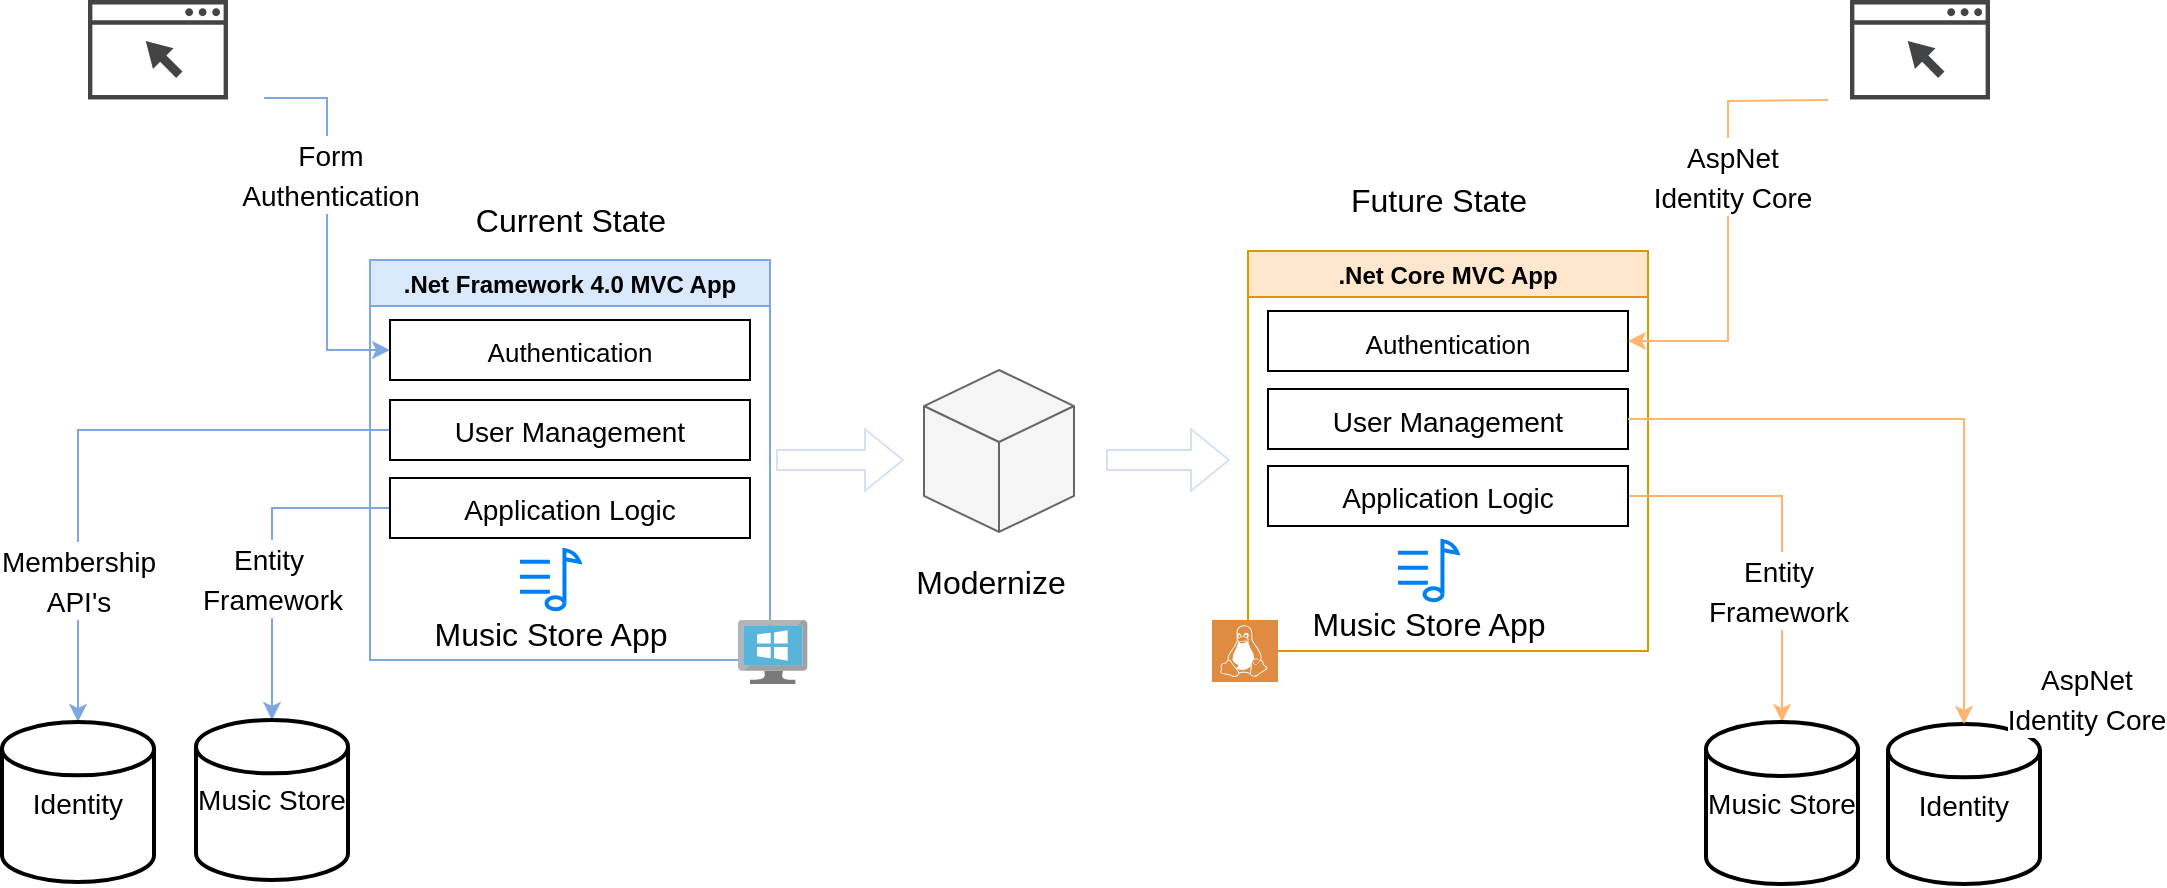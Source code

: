 <mxfile version="13.5.5" type="github">
  <diagram id="gPHuf9VsB1EnmT0cgGwY" name="Page-1">
    <mxGraphModel dx="1822" dy="794" grid="0" gridSize="10" guides="1" tooltips="1" connect="1" arrows="1" fold="1" page="0" pageScale="1" pageWidth="850" pageHeight="1100" background="none" math="0" shadow="0">
      <root>
        <mxCell id="0" />
        <mxCell id="1" parent="0" />
        <mxCell id="P4rQuA9o9oAKyjK2VUAx-17" value="" style="edgeStyle=orthogonalEdgeStyle;rounded=0;orthogonalLoop=1;jettySize=auto;html=1;fontSize=16;entryX=0.5;entryY=0;entryDx=0;entryDy=0;entryPerimeter=0;strokeColor=#7EA6E0;" edge="1" parent="1" source="P4rQuA9o9oAKyjK2VUAx-11" target="P4rQuA9o9oAKyjK2VUAx-20">
          <mxGeometry relative="1" as="geometry">
            <mxPoint x="35" y="420" as="targetPoint" />
          </mxGeometry>
        </mxCell>
        <mxCell id="P4rQuA9o9oAKyjK2VUAx-30" value="&lt;span style=&quot;font-size: 14px;&quot;&gt;Membership &lt;br&gt;API&#39;s&lt;/span&gt;" style="edgeLabel;html=1;align=center;verticalAlign=middle;resizable=0;points=[];fontSize=16;labelBackgroundColor=#ffffff;labelBorderColor=none;" vertex="1" connectable="0" parent="P4rQuA9o9oAKyjK2VUAx-17">
          <mxGeometry x="-0.066" y="44" relative="1" as="geometry">
            <mxPoint x="-15" y="30.85" as="offset" />
          </mxGeometry>
        </mxCell>
        <mxCell id="P4rQuA9o9oAKyjK2VUAx-56" value="" style="edgeStyle=orthogonalEdgeStyle;rounded=0;orthogonalLoop=1;jettySize=auto;html=1;startArrow=none;startFill=0;endArrow=classic;endFill=1;fontSize=16;fontColor=#000000;strokeColor=#D4E1F5;shape=flexArrow;" edge="1" parent="1">
          <mxGeometry relative="1" as="geometry">
            <mxPoint x="363" y="340" as="sourcePoint" />
            <mxPoint x="427" y="340" as="targetPoint" />
          </mxGeometry>
        </mxCell>
        <mxCell id="P4rQuA9o9oAKyjK2VUAx-2" value=".Net Framework 4.0 MVC App" style="swimlane;fillColor=#dae8fc;strokeColor=#7EA6E0;" vertex="1" parent="1">
          <mxGeometry x="160" y="240" width="200" height="200" as="geometry">
            <mxRectangle x="135" y="240" width="160" height="23" as="alternateBounds" />
          </mxGeometry>
        </mxCell>
        <mxCell id="P4rQuA9o9oAKyjK2VUAx-10" value="&lt;font style=&quot;font-size: 13px&quot;&gt;Authentication&lt;/font&gt;" style="rounded=0;whiteSpace=wrap;html=1;fontSize=16;" vertex="1" parent="P4rQuA9o9oAKyjK2VUAx-2">
          <mxGeometry x="10" y="30" width="180" height="30" as="geometry" />
        </mxCell>
        <mxCell id="P4rQuA9o9oAKyjK2VUAx-11" value="&lt;font style=&quot;font-size: 14px&quot;&gt;User Management&lt;/font&gt;" style="rounded=0;whiteSpace=wrap;html=1;fontSize=16;" vertex="1" parent="P4rQuA9o9oAKyjK2VUAx-2">
          <mxGeometry x="10" y="70" width="180" height="30" as="geometry" />
        </mxCell>
        <mxCell id="P4rQuA9o9oAKyjK2VUAx-9" value="" style="html=1;verticalLabelPosition=bottom;align=center;labelBackgroundColor=#ffffff;verticalAlign=top;strokeWidth=2;strokeColor=#0080F0;shadow=0;dashed=0;shape=mxgraph.ios7.icons.note;pointerEvents=1;fontSize=16;" vertex="1" parent="P4rQuA9o9oAKyjK2VUAx-2">
          <mxGeometry x="75" y="145" width="29.7" height="29.7" as="geometry" />
        </mxCell>
        <mxCell id="P4rQuA9o9oAKyjK2VUAx-27" value="&lt;font style=&quot;font-size: 16px&quot;&gt;Music Store App&lt;/font&gt;" style="text;html=1;align=center;verticalAlign=middle;resizable=0;points=[];autosize=1;fontSize=16;" vertex="1" parent="P4rQuA9o9oAKyjK2VUAx-2">
          <mxGeometry x="24.85" y="176.7" width="130" height="20" as="geometry" />
        </mxCell>
        <mxCell id="P4rQuA9o9oAKyjK2VUAx-7" value="Current State" style="text;html=1;align=center;verticalAlign=middle;resizable=0;points=[];autosize=1;fontSize=16;fontStyle=0" vertex="1" parent="1">
          <mxGeometry x="205" y="210" width="110" height="20" as="geometry" />
        </mxCell>
        <mxCell id="P4rQuA9o9oAKyjK2VUAx-19" value="" style="edgeStyle=orthogonalEdgeStyle;rounded=0;orthogonalLoop=1;jettySize=auto;html=1;fontSize=16;entryX=0.5;entryY=0;entryDx=0;entryDy=0;entryPerimeter=0;strokeColor=#7EA6E0;" edge="1" parent="1" source="P4rQuA9o9oAKyjK2VUAx-12" target="P4rQuA9o9oAKyjK2VUAx-21">
          <mxGeometry relative="1" as="geometry">
            <mxPoint x="95" y="420" as="targetPoint" />
          </mxGeometry>
        </mxCell>
        <mxCell id="P4rQuA9o9oAKyjK2VUAx-29" value="&lt;span style=&quot;font-size: 14px;&quot;&gt;Entity&amp;nbsp;&lt;/span&gt;&lt;br style=&quot;font-size: 14px;&quot;&gt;&lt;span style=&quot;font-size: 14px;&quot;&gt;Framework&lt;/span&gt;" style="edgeLabel;html=1;align=center;verticalAlign=middle;resizable=0;points=[];fontSize=16;labelBackgroundColor=#ffffff;labelBorderColor=none;" vertex="1" connectable="0" parent="P4rQuA9o9oAKyjK2VUAx-19">
          <mxGeometry x="0.649" y="1" relative="1" as="geometry">
            <mxPoint x="-1" y="-42" as="offset" />
          </mxGeometry>
        </mxCell>
        <mxCell id="P4rQuA9o9oAKyjK2VUAx-12" value="&lt;font style=&quot;font-size: 14px&quot;&gt;Application Logic&lt;/font&gt;" style="rounded=0;whiteSpace=wrap;html=1;fontSize=16;" vertex="1" parent="1">
          <mxGeometry x="170" y="349" width="180" height="30" as="geometry" />
        </mxCell>
        <mxCell id="P4rQuA9o9oAKyjK2VUAx-13" value="" style="pointerEvents=1;shadow=0;dashed=0;html=1;strokeColor=none;fillColor=#434445;aspect=fixed;labelPosition=center;verticalLabelPosition=bottom;verticalAlign=top;align=center;outlineConnect=0;shape=mxgraph.vvd.web_browser;fontSize=16;" vertex="1" parent="1">
          <mxGeometry x="19" y="110" width="70" height="49.7" as="geometry" />
        </mxCell>
        <mxCell id="P4rQuA9o9oAKyjK2VUAx-26" value="" style="edgeStyle=orthogonalEdgeStyle;rounded=0;orthogonalLoop=1;jettySize=auto;html=1;fontSize=16;entryX=0;entryY=0.5;entryDx=0;entryDy=0;strokeColor=#7EA6E0;" edge="1" parent="1" source="P4rQuA9o9oAKyjK2VUAx-14" target="P4rQuA9o9oAKyjK2VUAx-10">
          <mxGeometry relative="1" as="geometry" />
        </mxCell>
        <mxCell id="P4rQuA9o9oAKyjK2VUAx-31" value="&lt;span style=&quot;font-size: 14px&quot;&gt;Form &lt;br&gt;Authentication&lt;/span&gt;" style="edgeLabel;html=1;align=center;verticalAlign=middle;resizable=0;points=[];fontSize=16;labelBorderColor=none;" vertex="1" connectable="0" parent="P4rQuA9o9oAKyjK2VUAx-26">
          <mxGeometry x="-0.641" y="-21" relative="1" as="geometry">
            <mxPoint x="22" y="35" as="offset" />
          </mxGeometry>
        </mxCell>
        <mxCell id="P4rQuA9o9oAKyjK2VUAx-14" value="" style="shape=image;html=1;verticalAlign=top;verticalLabelPosition=bottom;labelBackgroundColor=#ffffff;imageAspect=0;aspect=fixed;image=https://cdn3.iconfinder.com/data/icons/tidee-food/24/016_049_cookie_biscuit_baking_food-128.png;fontSize=16;" vertex="1" parent="1">
          <mxGeometry x="67" y="139" width="40" height="40" as="geometry" />
        </mxCell>
        <mxCell id="P4rQuA9o9oAKyjK2VUAx-20" value="&lt;font style=&quot;font-size: 14px&quot;&gt;Identity&lt;/font&gt;" style="strokeWidth=2;html=1;shape=mxgraph.flowchart.database;whiteSpace=wrap;fontSize=16;" vertex="1" parent="1">
          <mxGeometry x="-24" y="471" width="76" height="80" as="geometry" />
        </mxCell>
        <mxCell id="P4rQuA9o9oAKyjK2VUAx-21" value="&lt;blockquote style=&quot;margin: 0 0 0 40px ; border: none ; padding: 0px&quot;&gt;&lt;/blockquote&gt;&lt;span style=&quot;font-size: 14px&quot;&gt;&lt;div&gt;&lt;span&gt;Music&amp;nbsp;&lt;/span&gt;&lt;span&gt;Store&lt;/span&gt;&lt;/div&gt;&lt;/span&gt;" style="strokeWidth=2;html=1;shape=mxgraph.flowchart.database;whiteSpace=wrap;fontSize=16;" vertex="1" parent="1">
          <mxGeometry x="73" y="470" width="76" height="80" as="geometry" />
        </mxCell>
        <mxCell id="P4rQuA9o9oAKyjK2VUAx-32" value="" style="html=1;whiteSpace=wrap;shape=isoCube2;backgroundOutline=1;isoAngle=15;labelBackgroundColor=#D4E1F5;fontSize=16;fillColor=#f5f5f5;strokeColor=#666666;fontColor=#333333;" vertex="1" parent="1">
          <mxGeometry x="437" y="295" width="75" height="81" as="geometry" />
        </mxCell>
        <mxCell id="P4rQuA9o9oAKyjK2VUAx-33" value="Modernize" style="text;html=1;align=center;verticalAlign=middle;resizable=0;points=[];autosize=1;fontSize=16;" vertex="1" parent="1">
          <mxGeometry x="427.5" y="389" width="85" height="23" as="geometry" />
        </mxCell>
        <mxCell id="P4rQuA9o9oAKyjK2VUAx-34" value=".Net Core MVC App" style="swimlane;fillColor=#ffe6cc;strokeColor=#d79b00;" vertex="1" parent="1">
          <mxGeometry x="599" y="235.5" width="200" height="200" as="geometry">
            <mxRectangle x="135" y="240" width="160" height="23" as="alternateBounds" />
          </mxGeometry>
        </mxCell>
        <mxCell id="P4rQuA9o9oAKyjK2VUAx-35" value="&lt;font style=&quot;font-size: 13px&quot;&gt;Authentication&lt;/font&gt;" style="rounded=0;whiteSpace=wrap;html=1;fontSize=16;" vertex="1" parent="P4rQuA9o9oAKyjK2VUAx-34">
          <mxGeometry x="10" y="30" width="180" height="30" as="geometry" />
        </mxCell>
        <mxCell id="P4rQuA9o9oAKyjK2VUAx-36" value="&lt;font style=&quot;font-size: 14px&quot;&gt;User Management&lt;/font&gt;" style="rounded=0;whiteSpace=wrap;html=1;fontSize=16;" vertex="1" parent="P4rQuA9o9oAKyjK2VUAx-34">
          <mxGeometry x="10" y="69" width="180" height="30" as="geometry" />
        </mxCell>
        <mxCell id="P4rQuA9o9oAKyjK2VUAx-37" value="" style="html=1;verticalLabelPosition=bottom;align=center;labelBackgroundColor=#ffffff;verticalAlign=top;strokeWidth=2;strokeColor=#0080F0;shadow=0;dashed=0;shape=mxgraph.ios7.icons.note;pointerEvents=1;fontSize=16;" vertex="1" parent="P4rQuA9o9oAKyjK2VUAx-34">
          <mxGeometry x="75" y="145" width="29.7" height="29.7" as="geometry" />
        </mxCell>
        <mxCell id="P4rQuA9o9oAKyjK2VUAx-38" value="&lt;font style=&quot;font-size: 16px&quot;&gt;Music Store App&lt;/font&gt;" style="text;html=1;align=center;verticalAlign=middle;resizable=0;points=[];autosize=1;fontSize=16;" vertex="1" parent="P4rQuA9o9oAKyjK2VUAx-34">
          <mxGeometry x="24.85" y="176.7" width="130" height="20" as="geometry" />
        </mxCell>
        <mxCell id="P4rQuA9o9oAKyjK2VUAx-39" value="Future State" style="text;html=1;align=center;verticalAlign=middle;resizable=0;points=[];autosize=1;fontSize=16;fontStyle=0" vertex="1" parent="1">
          <mxGeometry x="645" y="198" width="98" height="23" as="geometry" />
        </mxCell>
        <mxCell id="P4rQuA9o9oAKyjK2VUAx-47" value="" style="edgeStyle=orthogonalEdgeStyle;rounded=0;orthogonalLoop=1;jettySize=auto;html=1;fontSize=16;entryX=0.5;entryY=0;entryDx=0;entryDy=0;entryPerimeter=0;strokeColor=#FFB570;" edge="1" parent="1" source="P4rQuA9o9oAKyjK2VUAx-40" target="P4rQuA9o9oAKyjK2VUAx-45">
          <mxGeometry relative="1" as="geometry" />
        </mxCell>
        <mxCell id="P4rQuA9o9oAKyjK2VUAx-48" value="&lt;font style=&quot;font-size: 14px&quot;&gt;Entity&lt;br&gt;Framework&lt;/font&gt;" style="edgeLabel;html=1;align=center;verticalAlign=middle;resizable=0;points=[];fontSize=16;labelBorderColor=none;" vertex="1" connectable="0" parent="P4rQuA9o9oAKyjK2VUAx-47">
          <mxGeometry x="-0.222" y="-40" relative="1" as="geometry">
            <mxPoint x="1" y="6.85" as="offset" />
          </mxGeometry>
        </mxCell>
        <mxCell id="P4rQuA9o9oAKyjK2VUAx-40" value="&lt;font style=&quot;font-size: 14px&quot;&gt;Application Logic&lt;/font&gt;" style="rounded=0;whiteSpace=wrap;html=1;fontSize=16;" vertex="1" parent="1">
          <mxGeometry x="609" y="343" width="180" height="30" as="geometry" />
        </mxCell>
        <mxCell id="P4rQuA9o9oAKyjK2VUAx-41" value="" style="pointerEvents=1;shadow=0;dashed=0;html=1;strokeColor=none;fillColor=#DF8C42;labelPosition=center;verticalLabelPosition=bottom;verticalAlign=top;align=center;outlineConnect=0;shape=mxgraph.veeam2.linux;labelBackgroundColor=#D4E1F5;fontSize=16;" vertex="1" parent="1">
          <mxGeometry x="581" y="420" width="33" height="31" as="geometry" />
        </mxCell>
        <mxCell id="P4rQuA9o9oAKyjK2VUAx-53" value="" style="edgeStyle=orthogonalEdgeStyle;rounded=0;orthogonalLoop=1;jettySize=auto;html=1;strokeColor=#FFB570;fontSize=16;fontColor=#000000;entryX=1;entryY=0.5;entryDx=0;entryDy=0;" edge="1" parent="1" target="P4rQuA9o9oAKyjK2VUAx-35">
          <mxGeometry relative="1" as="geometry">
            <mxPoint x="889" y="160" as="sourcePoint" />
            <mxPoint x="935" y="239.7" as="targetPoint" />
          </mxGeometry>
        </mxCell>
        <mxCell id="P4rQuA9o9oAKyjK2VUAx-54" value="&lt;span style=&quot;font-size: 14px&quot;&gt;AspNet&lt;/span&gt;&lt;br style=&quot;font-size: 14px&quot;&gt;&lt;span style=&quot;font-size: 14px&quot;&gt;Identity Core&lt;/span&gt;" style="edgeLabel;html=1;align=center;verticalAlign=middle;resizable=0;points=[];fontSize=16;fontColor=#000000;" vertex="1" connectable="0" parent="P4rQuA9o9oAKyjK2VUAx-53">
          <mxGeometry x="-0.21" y="2" relative="1" as="geometry">
            <mxPoint as="offset" />
          </mxGeometry>
        </mxCell>
        <mxCell id="P4rQuA9o9oAKyjK2VUAx-42" value="" style="pointerEvents=1;shadow=0;dashed=0;html=1;strokeColor=none;fillColor=#434445;aspect=fixed;labelPosition=center;verticalLabelPosition=bottom;verticalAlign=top;align=center;outlineConnect=0;shape=mxgraph.vvd.web_browser;fontSize=16;" vertex="1" parent="1">
          <mxGeometry x="900" y="110" width="70" height="49.7" as="geometry" />
        </mxCell>
        <mxCell id="P4rQuA9o9oAKyjK2VUAx-43" value="" style="shape=image;html=1;verticalAlign=top;verticalLabelPosition=bottom;labelBackgroundColor=#ffffff;imageAspect=0;aspect=fixed;image=https://cdn3.iconfinder.com/data/icons/tidee-food/24/016_049_cookie_biscuit_baking_food-128.png;fontSize=16;" vertex="1" parent="1">
          <mxGeometry x="882" y="140" width="40" height="40" as="geometry" />
        </mxCell>
        <mxCell id="P4rQuA9o9oAKyjK2VUAx-44" value="&lt;font style=&quot;font-size: 14px&quot;&gt;Identity&lt;/font&gt;" style="strokeWidth=2;html=1;shape=mxgraph.flowchart.database;whiteSpace=wrap;fontSize=16;" vertex="1" parent="1">
          <mxGeometry x="919" y="472" width="76" height="80" as="geometry" />
        </mxCell>
        <mxCell id="P4rQuA9o9oAKyjK2VUAx-45" value="&lt;blockquote style=&quot;margin: 0 0 0 40px ; border: none ; padding: 0px&quot;&gt;&lt;/blockquote&gt;&lt;span style=&quot;font-size: 14px&quot;&gt;&lt;div&gt;&lt;span&gt;Music&amp;nbsp;&lt;/span&gt;&lt;span&gt;Store&lt;/span&gt;&lt;/div&gt;&lt;/span&gt;" style="strokeWidth=2;html=1;shape=mxgraph.flowchart.database;whiteSpace=wrap;fontSize=16;" vertex="1" parent="1">
          <mxGeometry x="828" y="471" width="76" height="81" as="geometry" />
        </mxCell>
        <mxCell id="P4rQuA9o9oAKyjK2VUAx-50" value="" style="edgeStyle=orthogonalEdgeStyle;rounded=0;orthogonalLoop=1;jettySize=auto;html=1;fontSize=16;entryX=0.5;entryY=0;entryDx=0;entryDy=0;entryPerimeter=0;strokeColor=#FFB570;" edge="1" parent="1" source="P4rQuA9o9oAKyjK2VUAx-36" target="P4rQuA9o9oAKyjK2VUAx-44">
          <mxGeometry relative="1" as="geometry">
            <mxPoint x="894" y="314" as="targetPoint" />
          </mxGeometry>
        </mxCell>
        <mxCell id="P4rQuA9o9oAKyjK2VUAx-51" value="&lt;font style=&quot;font-size: 14px&quot;&gt;AspNet&lt;br&gt;Identity Core&lt;/font&gt;" style="edgeLabel;html=1;align=center;verticalAlign=middle;resizable=0;points=[];fontSize=16;labelBorderColor=none;" vertex="1" connectable="0" parent="P4rQuA9o9oAKyjK2VUAx-50">
          <mxGeometry x="0.045" y="-58" relative="1" as="geometry">
            <mxPoint x="61" y="81" as="offset" />
          </mxGeometry>
        </mxCell>
        <mxCell id="P4rQuA9o9oAKyjK2VUAx-57" value="" style="edgeStyle=orthogonalEdgeStyle;rounded=0;orthogonalLoop=1;jettySize=auto;html=1;startArrow=none;startFill=0;endArrow=classic;endFill=1;fontSize=16;fontColor=#000000;strokeColor=#D4E1F5;shape=flexArrow;" edge="1" parent="1">
          <mxGeometry relative="1" as="geometry">
            <mxPoint x="528" y="340" as="sourcePoint" />
            <mxPoint x="590" y="340" as="targetPoint" />
          </mxGeometry>
        </mxCell>
        <mxCell id="P4rQuA9o9oAKyjK2VUAx-58" value="" style="aspect=fixed;html=1;points=[];align=center;image;fontSize=12;image=img/lib/mscae/VirtualMachineWindows.svg;labelBackgroundColor=#7EA6E0;strokeColor=#7EA6E0;" vertex="1" parent="1">
          <mxGeometry x="344" y="420" width="34.78" height="32" as="geometry" />
        </mxCell>
      </root>
    </mxGraphModel>
  </diagram>
</mxfile>
